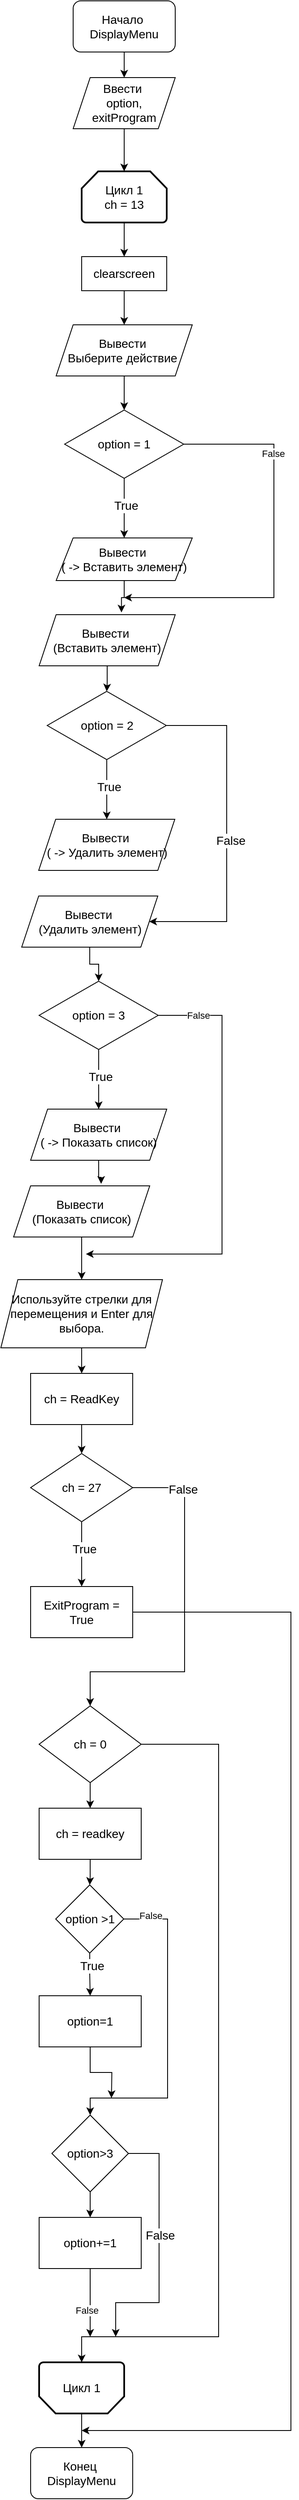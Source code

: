 <mxfile version="26.1.3">
  <diagram name="Страница — 1" id="hi3maOYxdtd5-xxtNOdB">
    <mxGraphModel dx="1114" dy="566" grid="1" gridSize="10" guides="1" tooltips="1" connect="1" arrows="1" fold="1" page="1" pageScale="1" pageWidth="827" pageHeight="1169" math="0" shadow="0">
      <root>
        <mxCell id="0" />
        <mxCell id="1" parent="0" />
        <mxCell id="FxxYlGLEtM2QjZ5-GXDw-153" style="edgeStyle=orthogonalEdgeStyle;rounded=0;orthogonalLoop=1;jettySize=auto;html=1;fontSize=14;" edge="1" parent="1" source="FxxYlGLEtM2QjZ5-GXDw-154" target="FxxYlGLEtM2QjZ5-GXDw-156">
          <mxGeometry relative="1" as="geometry">
            <mxPoint x="355" y="110" as="targetPoint" />
          </mxGeometry>
        </mxCell>
        <mxCell id="FxxYlGLEtM2QjZ5-GXDw-154" value="Начало&amp;nbsp;&lt;div&gt;DisplayMenu&lt;/div&gt;" style="rounded=1;whiteSpace=wrap;html=1;fontSize=14;" vertex="1" parent="1">
          <mxGeometry x="295" y="10" width="120" height="60" as="geometry" />
        </mxCell>
        <mxCell id="FxxYlGLEtM2QjZ5-GXDw-155" style="edgeStyle=orthogonalEdgeStyle;rounded=0;orthogonalLoop=1;jettySize=auto;html=1;fontSize=14;" edge="1" parent="1" source="FxxYlGLEtM2QjZ5-GXDw-156">
          <mxGeometry relative="1" as="geometry">
            <mxPoint x="355" y="210" as="targetPoint" />
          </mxGeometry>
        </mxCell>
        <mxCell id="FxxYlGLEtM2QjZ5-GXDw-156" value="Ввести&amp;nbsp;&lt;div&gt;option,&lt;/div&gt;&lt;div&gt;exitProgram&lt;/div&gt;" style="shape=parallelogram;perimeter=parallelogramPerimeter;whiteSpace=wrap;html=1;fixedSize=1;fontSize=14;" vertex="1" parent="1">
          <mxGeometry x="295" y="100" width="120" height="60" as="geometry" />
        </mxCell>
        <mxCell id="FxxYlGLEtM2QjZ5-GXDw-157" style="edgeStyle=orthogonalEdgeStyle;rounded=0;orthogonalLoop=1;jettySize=auto;html=1;fontSize=14;" edge="1" parent="1" source="FxxYlGLEtM2QjZ5-GXDw-158" target="FxxYlGLEtM2QjZ5-GXDw-160">
          <mxGeometry relative="1" as="geometry">
            <mxPoint x="355" y="310" as="targetPoint" />
          </mxGeometry>
        </mxCell>
        <mxCell id="FxxYlGLEtM2QjZ5-GXDw-158" value="Цикл 1&lt;div&gt;ch = 13&lt;/div&gt;" style="strokeWidth=2;html=1;shape=mxgraph.flowchart.loop_limit;whiteSpace=wrap;fontSize=14;" vertex="1" parent="1">
          <mxGeometry x="305" y="210" width="100" height="60" as="geometry" />
        </mxCell>
        <mxCell id="FxxYlGLEtM2QjZ5-GXDw-159" value="" style="edgeStyle=orthogonalEdgeStyle;rounded=0;orthogonalLoop=1;jettySize=auto;html=1;fontSize=14;" edge="1" parent="1" source="FxxYlGLEtM2QjZ5-GXDw-160" target="FxxYlGLEtM2QjZ5-GXDw-162">
          <mxGeometry relative="1" as="geometry" />
        </mxCell>
        <mxCell id="FxxYlGLEtM2QjZ5-GXDw-160" value="clearscreen" style="rounded=0;whiteSpace=wrap;html=1;fontSize=14;" vertex="1" parent="1">
          <mxGeometry x="305" y="310" width="100" height="40" as="geometry" />
        </mxCell>
        <mxCell id="FxxYlGLEtM2QjZ5-GXDw-161" style="edgeStyle=orthogonalEdgeStyle;rounded=0;orthogonalLoop=1;jettySize=auto;html=1;fontSize=14;" edge="1" parent="1" source="FxxYlGLEtM2QjZ5-GXDw-162" target="FxxYlGLEtM2QjZ5-GXDw-167">
          <mxGeometry relative="1" as="geometry">
            <mxPoint x="355" y="490" as="targetPoint" />
          </mxGeometry>
        </mxCell>
        <mxCell id="FxxYlGLEtM2QjZ5-GXDw-162" value="Вывести&amp;nbsp;&lt;div&gt;Выберите действие&amp;nbsp;&lt;/div&gt;" style="shape=parallelogram;perimeter=parallelogramPerimeter;whiteSpace=wrap;html=1;fixedSize=1;fontSize=14;" vertex="1" parent="1">
          <mxGeometry x="275" y="390" width="160" height="60" as="geometry" />
        </mxCell>
        <mxCell id="FxxYlGLEtM2QjZ5-GXDw-163" style="edgeStyle=orthogonalEdgeStyle;rounded=0;orthogonalLoop=1;jettySize=auto;html=1;fontSize=14;" edge="1" parent="1" source="FxxYlGLEtM2QjZ5-GXDw-167">
          <mxGeometry relative="1" as="geometry">
            <mxPoint x="355" y="640" as="targetPoint" />
          </mxGeometry>
        </mxCell>
        <mxCell id="FxxYlGLEtM2QjZ5-GXDw-164" value="True" style="edgeLabel;html=1;align=center;verticalAlign=middle;resizable=0;points=[];fontSize=14;" vertex="1" connectable="0" parent="FxxYlGLEtM2QjZ5-GXDw-163">
          <mxGeometry x="-0.092" y="2" relative="1" as="geometry">
            <mxPoint as="offset" />
          </mxGeometry>
        </mxCell>
        <mxCell id="FxxYlGLEtM2QjZ5-GXDw-229" style="edgeStyle=orthogonalEdgeStyle;rounded=0;orthogonalLoop=1;jettySize=auto;html=1;" edge="1" parent="1" source="FxxYlGLEtM2QjZ5-GXDw-167">
          <mxGeometry relative="1" as="geometry">
            <mxPoint x="355" y="710" as="targetPoint" />
            <Array as="points">
              <mxPoint x="531" y="530" />
            </Array>
          </mxGeometry>
        </mxCell>
        <mxCell id="FxxYlGLEtM2QjZ5-GXDw-230" value="False" style="edgeLabel;html=1;align=center;verticalAlign=middle;resizable=0;points=[];" vertex="1" connectable="0" parent="FxxYlGLEtM2QjZ5-GXDw-229">
          <mxGeometry x="-0.496" y="-1" relative="1" as="geometry">
            <mxPoint as="offset" />
          </mxGeometry>
        </mxCell>
        <mxCell id="FxxYlGLEtM2QjZ5-GXDw-167" value="option = 1" style="rhombus;whiteSpace=wrap;html=1;fontSize=14;" vertex="1" parent="1">
          <mxGeometry x="285" y="490" width="140" height="80" as="geometry" />
        </mxCell>
        <mxCell id="FxxYlGLEtM2QjZ5-GXDw-220" style="edgeStyle=orthogonalEdgeStyle;rounded=0;orthogonalLoop=1;jettySize=auto;html=1;entryX=0.605;entryY=-0.043;entryDx=0;entryDy=0;entryPerimeter=0;" edge="1" parent="1" source="FxxYlGLEtM2QjZ5-GXDw-168" target="FxxYlGLEtM2QjZ5-GXDw-170">
          <mxGeometry relative="1" as="geometry">
            <mxPoint x="355" y="720" as="targetPoint" />
          </mxGeometry>
        </mxCell>
        <mxCell id="FxxYlGLEtM2QjZ5-GXDw-168" value="Вывести&amp;nbsp;&lt;div&gt;( -&amp;gt; Вставить элемент)&lt;/div&gt;" style="shape=parallelogram;perimeter=parallelogramPerimeter;whiteSpace=wrap;html=1;fixedSize=1;fontSize=14;" vertex="1" parent="1">
          <mxGeometry x="275" y="640" width="160" height="50" as="geometry" />
        </mxCell>
        <mxCell id="FxxYlGLEtM2QjZ5-GXDw-169" style="edgeStyle=orthogonalEdgeStyle;rounded=0;orthogonalLoop=1;jettySize=auto;html=1;fontSize=14;" edge="1" parent="1" source="FxxYlGLEtM2QjZ5-GXDw-170" target="FxxYlGLEtM2QjZ5-GXDw-175">
          <mxGeometry relative="1" as="geometry" />
        </mxCell>
        <mxCell id="FxxYlGLEtM2QjZ5-GXDw-170" value="Вывести&amp;nbsp;&lt;div&gt;(&lt;span style=&quot;background-color: transparent; color: light-dark(rgb(0, 0, 0), rgb(255, 255, 255));&quot;&gt;Вставить элемент&lt;/span&gt;&lt;span style=&quot;background-color: transparent; color: light-dark(rgb(0, 0, 0), rgb(255, 255, 255));&quot;&gt;)&lt;/span&gt;&lt;/div&gt;" style="shape=parallelogram;perimeter=parallelogramPerimeter;whiteSpace=wrap;html=1;fixedSize=1;fontSize=14;" vertex="1" parent="1">
          <mxGeometry x="255" y="730" width="160" height="60" as="geometry" />
        </mxCell>
        <mxCell id="FxxYlGLEtM2QjZ5-GXDw-171" style="edgeStyle=orthogonalEdgeStyle;rounded=0;orthogonalLoop=1;jettySize=auto;html=1;fontSize=14;" edge="1" parent="1" source="FxxYlGLEtM2QjZ5-GXDw-175">
          <mxGeometry relative="1" as="geometry">
            <mxPoint x="334.5" y="970" as="targetPoint" />
          </mxGeometry>
        </mxCell>
        <mxCell id="FxxYlGLEtM2QjZ5-GXDw-172" value="True" style="edgeLabel;html=1;align=center;verticalAlign=middle;resizable=0;points=[];fontSize=14;" vertex="1" connectable="0" parent="FxxYlGLEtM2QjZ5-GXDw-171">
          <mxGeometry x="-0.092" y="2" relative="1" as="geometry">
            <mxPoint as="offset" />
          </mxGeometry>
        </mxCell>
        <mxCell id="FxxYlGLEtM2QjZ5-GXDw-173" style="edgeStyle=orthogonalEdgeStyle;rounded=0;orthogonalLoop=1;jettySize=auto;html=1;fontSize=14;" edge="1" parent="1" source="FxxYlGLEtM2QjZ5-GXDw-175" target="FxxYlGLEtM2QjZ5-GXDw-178">
          <mxGeometry relative="1" as="geometry">
            <mxPoint x="334.5" y="1080" as="targetPoint" />
            <Array as="points">
              <mxPoint x="475.5" y="860" />
            </Array>
          </mxGeometry>
        </mxCell>
        <mxCell id="FxxYlGLEtM2QjZ5-GXDw-174" value="False" style="edgeLabel;html=1;align=center;verticalAlign=middle;resizable=0;points=[];fontSize=14;" vertex="1" connectable="0" parent="FxxYlGLEtM2QjZ5-GXDw-173">
          <mxGeometry x="0.051" y="4" relative="1" as="geometry">
            <mxPoint as="offset" />
          </mxGeometry>
        </mxCell>
        <mxCell id="FxxYlGLEtM2QjZ5-GXDw-175" value="option = 2" style="rhombus;whiteSpace=wrap;html=1;fontSize=14;" vertex="1" parent="1">
          <mxGeometry x="264.5" y="820" width="140" height="80" as="geometry" />
        </mxCell>
        <mxCell id="FxxYlGLEtM2QjZ5-GXDw-176" value="Вывести&amp;nbsp;&lt;div&gt;( -&amp;gt; Удалить элемент)&lt;/div&gt;" style="shape=parallelogram;perimeter=parallelogramPerimeter;whiteSpace=wrap;html=1;fixedSize=1;fontSize=14;" vertex="1" parent="1">
          <mxGeometry x="254.5" y="970" width="160" height="60" as="geometry" />
        </mxCell>
        <mxCell id="FxxYlGLEtM2QjZ5-GXDw-177" style="edgeStyle=orthogonalEdgeStyle;rounded=0;orthogonalLoop=1;jettySize=auto;html=1;entryX=0.5;entryY=0;entryDx=0;entryDy=0;fontSize=14;" edge="1" parent="1" source="FxxYlGLEtM2QjZ5-GXDw-178" target="FxxYlGLEtM2QjZ5-GXDw-183">
          <mxGeometry relative="1" as="geometry" />
        </mxCell>
        <mxCell id="FxxYlGLEtM2QjZ5-GXDw-178" value="Вывести&amp;nbsp;&lt;div&gt;(&lt;span style=&quot;background-color: transparent; color: light-dark(rgb(0, 0, 0), rgb(255, 255, 255));&quot;&gt;Удалить элемент&lt;/span&gt;&lt;span style=&quot;background-color: transparent; color: light-dark(rgb(0, 0, 0), rgb(255, 255, 255));&quot;&gt;)&lt;/span&gt;&lt;/div&gt;" style="shape=parallelogram;perimeter=parallelogramPerimeter;whiteSpace=wrap;html=1;fixedSize=1;fontSize=14;" vertex="1" parent="1">
          <mxGeometry x="234.5" y="1060" width="160" height="60" as="geometry" />
        </mxCell>
        <mxCell id="FxxYlGLEtM2QjZ5-GXDw-179" style="edgeStyle=orthogonalEdgeStyle;rounded=0;orthogonalLoop=1;jettySize=auto;html=1;fontSize=14;" edge="1" parent="1" source="FxxYlGLEtM2QjZ5-GXDw-183">
          <mxGeometry relative="1" as="geometry">
            <mxPoint x="325" y="1310" as="targetPoint" />
          </mxGeometry>
        </mxCell>
        <mxCell id="FxxYlGLEtM2QjZ5-GXDw-180" value="True" style="edgeLabel;html=1;align=center;verticalAlign=middle;resizable=0;points=[];fontSize=14;" vertex="1" connectable="0" parent="FxxYlGLEtM2QjZ5-GXDw-179">
          <mxGeometry x="-0.092" y="2" relative="1" as="geometry">
            <mxPoint as="offset" />
          </mxGeometry>
        </mxCell>
        <mxCell id="FxxYlGLEtM2QjZ5-GXDw-227" style="edgeStyle=orthogonalEdgeStyle;rounded=0;orthogonalLoop=1;jettySize=auto;html=1;" edge="1" parent="1" source="FxxYlGLEtM2QjZ5-GXDw-183">
          <mxGeometry relative="1" as="geometry">
            <mxPoint x="310" y="1480" as="targetPoint" />
            <Array as="points">
              <mxPoint x="470" y="1200" />
              <mxPoint x="470" y="1480" />
            </Array>
          </mxGeometry>
        </mxCell>
        <mxCell id="FxxYlGLEtM2QjZ5-GXDw-228" value="False" style="edgeLabel;html=1;align=center;verticalAlign=middle;resizable=0;points=[];" vertex="1" connectable="0" parent="FxxYlGLEtM2QjZ5-GXDw-227">
          <mxGeometry x="-0.819" relative="1" as="geometry">
            <mxPoint as="offset" />
          </mxGeometry>
        </mxCell>
        <mxCell id="FxxYlGLEtM2QjZ5-GXDw-183" value="option = 3" style="rhombus;whiteSpace=wrap;html=1;fontSize=14;" vertex="1" parent="1">
          <mxGeometry x="255" y="1160" width="140" height="80" as="geometry" />
        </mxCell>
        <mxCell id="FxxYlGLEtM2QjZ5-GXDw-184" value="Вывести&amp;nbsp;&lt;div&gt;( -&amp;gt; Показать список)&lt;/div&gt;" style="shape=parallelogram;perimeter=parallelogramPerimeter;whiteSpace=wrap;html=1;fixedSize=1;fontSize=14;" vertex="1" parent="1">
          <mxGeometry x="245" y="1310" width="160" height="60" as="geometry" />
        </mxCell>
        <mxCell id="FxxYlGLEtM2QjZ5-GXDw-185" style="edgeStyle=orthogonalEdgeStyle;rounded=0;orthogonalLoop=1;jettySize=auto;html=1;fontSize=14;" edge="1" parent="1" source="FxxYlGLEtM2QjZ5-GXDw-186" target="FxxYlGLEtM2QjZ5-GXDw-188">
          <mxGeometry relative="1" as="geometry">
            <mxPoint x="305" y="1530" as="targetPoint" />
          </mxGeometry>
        </mxCell>
        <mxCell id="FxxYlGLEtM2QjZ5-GXDw-186" value="Вывести&amp;nbsp;&lt;div&gt;(&lt;span style=&quot;background-color: transparent; color: light-dark(rgb(0, 0, 0), rgb(255, 255, 255));&quot;&gt;Показать список&lt;/span&gt;&lt;span style=&quot;background-color: transparent; color: light-dark(rgb(0, 0, 0), rgb(255, 255, 255));&quot;&gt;)&lt;/span&gt;&lt;/div&gt;" style="shape=parallelogram;perimeter=parallelogramPerimeter;whiteSpace=wrap;html=1;fixedSize=1;fontSize=14;" vertex="1" parent="1">
          <mxGeometry x="225" y="1400" width="160" height="60" as="geometry" />
        </mxCell>
        <mxCell id="FxxYlGLEtM2QjZ5-GXDw-187" style="edgeStyle=orthogonalEdgeStyle;rounded=0;orthogonalLoop=1;jettySize=auto;html=1;fontSize=14;" edge="1" parent="1" source="FxxYlGLEtM2QjZ5-GXDw-188" target="FxxYlGLEtM2QjZ5-GXDw-190">
          <mxGeometry relative="1" as="geometry">
            <mxPoint x="305" y="1630" as="targetPoint" />
          </mxGeometry>
        </mxCell>
        <mxCell id="FxxYlGLEtM2QjZ5-GXDw-188" value="Используйте стрелки для перемещения и Enter для выбора." style="shape=parallelogram;perimeter=parallelogramPerimeter;whiteSpace=wrap;html=1;fixedSize=1;fontSize=14;" vertex="1" parent="1">
          <mxGeometry x="210" y="1510" width="190" height="80" as="geometry" />
        </mxCell>
        <mxCell id="FxxYlGLEtM2QjZ5-GXDw-189" style="edgeStyle=orthogonalEdgeStyle;rounded=0;orthogonalLoop=1;jettySize=auto;html=1;fontSize=14;" edge="1" parent="1" source="FxxYlGLEtM2QjZ5-GXDw-190" target="FxxYlGLEtM2QjZ5-GXDw-195">
          <mxGeometry relative="1" as="geometry">
            <mxPoint x="305" y="1720" as="targetPoint" />
          </mxGeometry>
        </mxCell>
        <mxCell id="FxxYlGLEtM2QjZ5-GXDw-190" value="ch = ReadKey" style="rounded=0;whiteSpace=wrap;html=1;fontSize=14;" vertex="1" parent="1">
          <mxGeometry x="245" y="1620" width="120" height="60" as="geometry" />
        </mxCell>
        <mxCell id="FxxYlGLEtM2QjZ5-GXDw-191" style="edgeStyle=orthogonalEdgeStyle;rounded=0;orthogonalLoop=1;jettySize=auto;html=1;fontSize=14;" edge="1" parent="1" source="FxxYlGLEtM2QjZ5-GXDw-195">
          <mxGeometry relative="1" as="geometry">
            <mxPoint x="305" y="1870" as="targetPoint" />
          </mxGeometry>
        </mxCell>
        <mxCell id="FxxYlGLEtM2QjZ5-GXDw-192" value="True" style="edgeLabel;html=1;align=center;verticalAlign=middle;resizable=0;points=[];fontSize=14;" vertex="1" connectable="0" parent="FxxYlGLEtM2QjZ5-GXDw-191">
          <mxGeometry x="-0.163" y="3" relative="1" as="geometry">
            <mxPoint as="offset" />
          </mxGeometry>
        </mxCell>
        <mxCell id="FxxYlGLEtM2QjZ5-GXDw-193" style="edgeStyle=orthogonalEdgeStyle;rounded=0;orthogonalLoop=1;jettySize=auto;html=1;entryX=0;entryY=0.5;entryDx=0;entryDy=0;fontSize=14;" edge="1" parent="1" source="FxxYlGLEtM2QjZ5-GXDw-195" target="FxxYlGLEtM2QjZ5-GXDw-199">
          <mxGeometry relative="1" as="geometry">
            <mxPoint x="325" y="1970" as="targetPoint" />
            <Array as="points">
              <mxPoint x="426" y="1754" />
              <mxPoint x="426" y="1970" />
              <mxPoint x="315" y="1970" />
            </Array>
          </mxGeometry>
        </mxCell>
        <mxCell id="FxxYlGLEtM2QjZ5-GXDw-194" value="False" style="edgeLabel;html=1;align=center;verticalAlign=middle;resizable=0;points=[];fontSize=14;" vertex="1" connectable="0" parent="FxxYlGLEtM2QjZ5-GXDw-193">
          <mxGeometry x="-0.726" y="-2" relative="1" as="geometry">
            <mxPoint as="offset" />
          </mxGeometry>
        </mxCell>
        <mxCell id="FxxYlGLEtM2QjZ5-GXDw-195" value="ch = 27" style="rhombus;whiteSpace=wrap;html=1;fontSize=14;" vertex="1" parent="1">
          <mxGeometry x="245" y="1714" width="120" height="80" as="geometry" />
        </mxCell>
        <mxCell id="FxxYlGLEtM2QjZ5-GXDw-219" style="edgeStyle=orthogonalEdgeStyle;rounded=0;orthogonalLoop=1;jettySize=auto;html=1;" edge="1" parent="1" source="FxxYlGLEtM2QjZ5-GXDw-196">
          <mxGeometry relative="1" as="geometry">
            <mxPoint x="305" y="2860" as="targetPoint" />
            <Array as="points">
              <mxPoint x="551" y="1900" />
              <mxPoint x="551" y="2860" />
            </Array>
          </mxGeometry>
        </mxCell>
        <mxCell id="FxxYlGLEtM2QjZ5-GXDw-196" value="ExitProgram = True" style="rounded=0;whiteSpace=wrap;html=1;fontSize=14;" vertex="1" parent="1">
          <mxGeometry x="245" y="1870" width="120" height="60" as="geometry" />
        </mxCell>
        <mxCell id="FxxYlGLEtM2QjZ5-GXDw-197" style="edgeStyle=orthogonalEdgeStyle;rounded=0;orthogonalLoop=1;jettySize=auto;html=1;fontSize=14;" edge="1" parent="1" source="FxxYlGLEtM2QjZ5-GXDw-199" target="FxxYlGLEtM2QjZ5-GXDw-201">
          <mxGeometry relative="1" as="geometry">
            <mxPoint x="315" y="2150" as="targetPoint" />
          </mxGeometry>
        </mxCell>
        <mxCell id="FxxYlGLEtM2QjZ5-GXDw-198" style="edgeStyle=orthogonalEdgeStyle;rounded=0;orthogonalLoop=1;jettySize=auto;html=1;fontSize=14;" edge="1" parent="1" source="FxxYlGLEtM2QjZ5-GXDw-199" target="FxxYlGLEtM2QjZ5-GXDw-213">
          <mxGeometry relative="1" as="geometry">
            <mxPoint x="305" y="2770" as="targetPoint" />
            <Array as="points">
              <mxPoint x="466" y="2055" />
              <mxPoint x="466" y="2750" />
            </Array>
          </mxGeometry>
        </mxCell>
        <mxCell id="FxxYlGLEtM2QjZ5-GXDw-199" value="ch = 0" style="rhombus;whiteSpace=wrap;html=1;direction=south;fontSize=14;" vertex="1" parent="1">
          <mxGeometry x="255" y="2010" width="120" height="90" as="geometry" />
        </mxCell>
        <mxCell id="FxxYlGLEtM2QjZ5-GXDw-200" style="edgeStyle=orthogonalEdgeStyle;rounded=0;orthogonalLoop=1;jettySize=auto;html=1;fontSize=14;" edge="1" parent="1" source="FxxYlGLEtM2QjZ5-GXDw-201" target="FxxYlGLEtM2QjZ5-GXDw-205">
          <mxGeometry relative="1" as="geometry">
            <mxPoint x="315" y="2240" as="targetPoint" />
          </mxGeometry>
        </mxCell>
        <mxCell id="FxxYlGLEtM2QjZ5-GXDw-201" value="ch = readkey" style="rounded=0;whiteSpace=wrap;html=1;fontSize=14;" vertex="1" parent="1">
          <mxGeometry x="255" y="2130" width="120" height="60" as="geometry" />
        </mxCell>
        <mxCell id="FxxYlGLEtM2QjZ5-GXDw-202" style="edgeStyle=orthogonalEdgeStyle;rounded=0;orthogonalLoop=1;jettySize=auto;html=1;fontSize=14;" edge="1" parent="1" source="FxxYlGLEtM2QjZ5-GXDw-205" target="FxxYlGLEtM2QjZ5-GXDw-206">
          <mxGeometry relative="1" as="geometry">
            <mxPoint x="314.5" y="2360" as="targetPoint" />
          </mxGeometry>
        </mxCell>
        <mxCell id="FxxYlGLEtM2QjZ5-GXDw-203" value="True" style="edgeLabel;html=1;align=center;verticalAlign=middle;resizable=0;points=[];fontSize=14;" vertex="1" connectable="0" parent="FxxYlGLEtM2QjZ5-GXDw-202">
          <mxGeometry x="-0.406" y="2" relative="1" as="geometry">
            <mxPoint as="offset" />
          </mxGeometry>
        </mxCell>
        <mxCell id="FxxYlGLEtM2QjZ5-GXDw-204" style="edgeStyle=orthogonalEdgeStyle;rounded=0;orthogonalLoop=1;jettySize=auto;html=1;entryX=0;entryY=0.5;entryDx=0;entryDy=0;fontSize=14;" edge="1" parent="1" source="FxxYlGLEtM2QjZ5-GXDw-205" target="FxxYlGLEtM2QjZ5-GXDw-210">
          <mxGeometry relative="1" as="geometry">
            <mxPoint x="345" y="2470" as="targetPoint" />
            <Array as="points">
              <mxPoint x="406" y="2260" />
              <mxPoint x="406" y="2470" />
            </Array>
          </mxGeometry>
        </mxCell>
        <mxCell id="FxxYlGLEtM2QjZ5-GXDw-216" value="False" style="edgeLabel;html=1;align=center;verticalAlign=middle;resizable=0;points=[];" vertex="1" connectable="0" parent="FxxYlGLEtM2QjZ5-GXDw-204">
          <mxGeometry x="-0.834" y="4" relative="1" as="geometry">
            <mxPoint as="offset" />
          </mxGeometry>
        </mxCell>
        <mxCell id="FxxYlGLEtM2QjZ5-GXDw-205" value="option &amp;gt;1" style="rhombus;whiteSpace=wrap;html=1;fontSize=14;" vertex="1" parent="1">
          <mxGeometry x="274.5" y="2220" width="80" height="80" as="geometry" />
        </mxCell>
        <mxCell id="FxxYlGLEtM2QjZ5-GXDw-215" style="edgeStyle=orthogonalEdgeStyle;rounded=0;orthogonalLoop=1;jettySize=auto;html=1;" edge="1" parent="1" source="FxxYlGLEtM2QjZ5-GXDw-206">
          <mxGeometry relative="1" as="geometry">
            <mxPoint x="340" y="2470" as="targetPoint" />
          </mxGeometry>
        </mxCell>
        <mxCell id="FxxYlGLEtM2QjZ5-GXDw-206" value="option=1" style="rounded=0;whiteSpace=wrap;html=1;fontSize=14;" vertex="1" parent="1">
          <mxGeometry x="255" y="2350" width="120" height="60" as="geometry" />
        </mxCell>
        <mxCell id="FxxYlGLEtM2QjZ5-GXDw-207" style="edgeStyle=orthogonalEdgeStyle;rounded=0;orthogonalLoop=1;jettySize=auto;html=1;fontSize=14;" edge="1" parent="1" source="FxxYlGLEtM2QjZ5-GXDw-210" target="FxxYlGLEtM2QjZ5-GXDw-211">
          <mxGeometry relative="1" as="geometry">
            <mxPoint x="315" y="2630" as="targetPoint" />
          </mxGeometry>
        </mxCell>
        <mxCell id="FxxYlGLEtM2QjZ5-GXDw-208" style="edgeStyle=orthogonalEdgeStyle;rounded=0;orthogonalLoop=1;jettySize=auto;html=1;fontSize=14;" edge="1" parent="1" source="FxxYlGLEtM2QjZ5-GXDw-210">
          <mxGeometry relative="1" as="geometry">
            <mxPoint x="345" y="2750" as="targetPoint" />
            <Array as="points">
              <mxPoint x="396" y="2535" />
              <mxPoint x="396" y="2710" />
            </Array>
          </mxGeometry>
        </mxCell>
        <mxCell id="FxxYlGLEtM2QjZ5-GXDw-209" value="False" style="edgeLabel;html=1;align=center;verticalAlign=middle;resizable=0;points=[];fontSize=14;" vertex="1" connectable="0" parent="FxxYlGLEtM2QjZ5-GXDw-208">
          <mxGeometry x="-0.128" y="1" relative="1" as="geometry">
            <mxPoint as="offset" />
          </mxGeometry>
        </mxCell>
        <mxCell id="FxxYlGLEtM2QjZ5-GXDw-210" value="option&amp;gt;3" style="rhombus;whiteSpace=wrap;html=1;direction=south;fontSize=14;" vertex="1" parent="1">
          <mxGeometry x="270" y="2490" width="90" height="90" as="geometry" />
        </mxCell>
        <mxCell id="FxxYlGLEtM2QjZ5-GXDw-217" style="edgeStyle=orthogonalEdgeStyle;rounded=0;orthogonalLoop=1;jettySize=auto;html=1;" edge="1" parent="1" source="FxxYlGLEtM2QjZ5-GXDw-211">
          <mxGeometry relative="1" as="geometry">
            <mxPoint x="315" y="2750" as="targetPoint" />
          </mxGeometry>
        </mxCell>
        <mxCell id="FxxYlGLEtM2QjZ5-GXDw-218" value="False" style="edgeLabel;html=1;align=center;verticalAlign=middle;resizable=0;points=[];" vertex="1" connectable="0" parent="FxxYlGLEtM2QjZ5-GXDw-217">
          <mxGeometry x="0.224" y="-5" relative="1" as="geometry">
            <mxPoint as="offset" />
          </mxGeometry>
        </mxCell>
        <mxCell id="FxxYlGLEtM2QjZ5-GXDw-211" value="option+=1" style="rounded=0;whiteSpace=wrap;html=1;fontSize=14;" vertex="1" parent="1">
          <mxGeometry x="255" y="2610" width="120" height="60" as="geometry" />
        </mxCell>
        <mxCell id="FxxYlGLEtM2QjZ5-GXDw-212" style="edgeStyle=orthogonalEdgeStyle;rounded=0;orthogonalLoop=1;jettySize=auto;html=1;fontSize=14;" edge="1" parent="1" source="FxxYlGLEtM2QjZ5-GXDw-213" target="FxxYlGLEtM2QjZ5-GXDw-214">
          <mxGeometry relative="1" as="geometry">
            <mxPoint x="305" y="2890" as="targetPoint" />
          </mxGeometry>
        </mxCell>
        <mxCell id="FxxYlGLEtM2QjZ5-GXDw-213" value="Цикл 1" style="strokeWidth=2;html=1;shape=mxgraph.flowchart.loop_limit;whiteSpace=wrap;direction=west;fontSize=14;" vertex="1" parent="1">
          <mxGeometry x="255" y="2780" width="100" height="60" as="geometry" />
        </mxCell>
        <mxCell id="FxxYlGLEtM2QjZ5-GXDw-214" value="Конец&amp;nbsp;&lt;div&gt;DisplayMenu&lt;/div&gt;" style="rounded=1;whiteSpace=wrap;html=1;fontSize=14;" vertex="1" parent="1">
          <mxGeometry x="245" y="2880" width="120" height="60" as="geometry" />
        </mxCell>
        <mxCell id="FxxYlGLEtM2QjZ5-GXDw-225" style="edgeStyle=orthogonalEdgeStyle;rounded=0;orthogonalLoop=1;jettySize=auto;html=1;entryX=0.643;entryY=-0.04;entryDx=0;entryDy=0;entryPerimeter=0;" edge="1" parent="1" source="FxxYlGLEtM2QjZ5-GXDw-184" target="FxxYlGLEtM2QjZ5-GXDw-186">
          <mxGeometry relative="1" as="geometry" />
        </mxCell>
      </root>
    </mxGraphModel>
  </diagram>
</mxfile>
